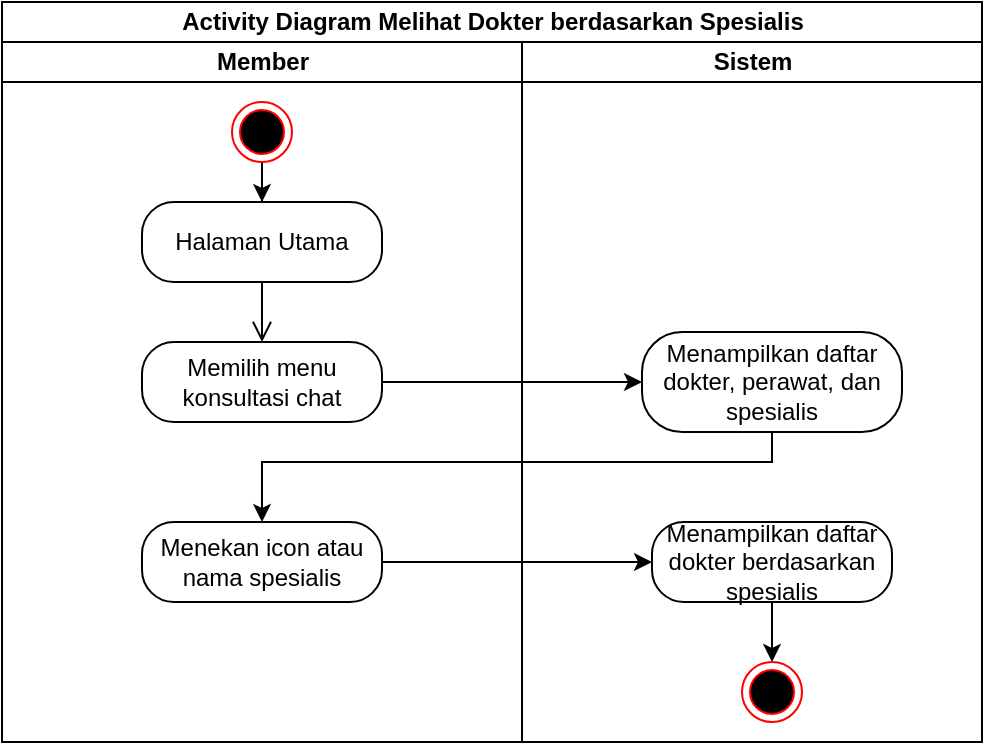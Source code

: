 <mxfile version="21.5.0" type="device">
  <diagram name="Halaman-1" id="MfYiTMshMia7dddQvLsD">
    <mxGraphModel dx="989" dy="503" grid="1" gridSize="10" guides="1" tooltips="1" connect="1" arrows="1" fold="1" page="1" pageScale="1" pageWidth="827" pageHeight="1169" math="0" shadow="0">
      <root>
        <mxCell id="0" />
        <mxCell id="1" parent="0" />
        <mxCell id="nRK3xLtQ6KZJVQRTyTja-11" value="Activity Diagram Melihat Dokter berdasarkan Spesialis" style="swimlane;childLayout=stackLayout;resizeParent=1;resizeParentMax=0;startSize=20;html=1;" vertex="1" parent="1">
          <mxGeometry x="230.0" y="140" width="490" height="370" as="geometry" />
        </mxCell>
        <mxCell id="nRK3xLtQ6KZJVQRTyTja-12" value="Member" style="swimlane;startSize=20;html=1;" vertex="1" parent="nRK3xLtQ6KZJVQRTyTja-11">
          <mxGeometry y="20" width="260" height="350" as="geometry" />
        </mxCell>
        <mxCell id="nRK3xLtQ6KZJVQRTyTja-18" value="" style="edgeStyle=orthogonalEdgeStyle;rounded=0;orthogonalLoop=1;jettySize=auto;html=1;" edge="1" parent="nRK3xLtQ6KZJVQRTyTja-12" source="nRK3xLtQ6KZJVQRTyTja-15" target="nRK3xLtQ6KZJVQRTyTja-16">
          <mxGeometry relative="1" as="geometry" />
        </mxCell>
        <mxCell id="nRK3xLtQ6KZJVQRTyTja-15" value="" style="ellipse;html=1;shape=endState;fillColor=#000000;strokeColor=#ff0000;" vertex="1" parent="nRK3xLtQ6KZJVQRTyTja-12">
          <mxGeometry x="115.0" y="30" width="30" height="30" as="geometry" />
        </mxCell>
        <mxCell id="nRK3xLtQ6KZJVQRTyTja-16" value="Halaman Utama" style="rounded=1;whiteSpace=wrap;html=1;arcSize=40;fontColor=#000000;fillColor=default;strokeColor=default;" vertex="1" parent="nRK3xLtQ6KZJVQRTyTja-12">
          <mxGeometry x="70.0" y="80" width="120" height="40" as="geometry" />
        </mxCell>
        <mxCell id="nRK3xLtQ6KZJVQRTyTja-17" value="" style="edgeStyle=orthogonalEdgeStyle;html=1;verticalAlign=bottom;endArrow=open;endSize=8;strokeColor=default;rounded=0;" edge="1" source="nRK3xLtQ6KZJVQRTyTja-16" parent="nRK3xLtQ6KZJVQRTyTja-12">
          <mxGeometry relative="1" as="geometry">
            <mxPoint x="130.0" y="150" as="targetPoint" />
          </mxGeometry>
        </mxCell>
        <mxCell id="nRK3xLtQ6KZJVQRTyTja-19" value="Memilih menu konsultasi chat" style="rounded=1;whiteSpace=wrap;html=1;arcSize=40;fontColor=#000000;fillColor=default;strokeColor=default;" vertex="1" parent="nRK3xLtQ6KZJVQRTyTja-12">
          <mxGeometry x="70.0" y="150" width="120" height="40" as="geometry" />
        </mxCell>
        <mxCell id="nRK3xLtQ6KZJVQRTyTja-23" value="Menekan icon atau nama spesialis" style="rounded=1;whiteSpace=wrap;html=1;arcSize=40;fontColor=#000000;fillColor=default;strokeColor=default;" vertex="1" parent="nRK3xLtQ6KZJVQRTyTja-12">
          <mxGeometry x="70.0" y="240" width="120" height="40" as="geometry" />
        </mxCell>
        <mxCell id="nRK3xLtQ6KZJVQRTyTja-13" value="Sistem" style="swimlane;startSize=20;html=1;" vertex="1" parent="nRK3xLtQ6KZJVQRTyTja-11">
          <mxGeometry x="260" y="20" width="230" height="350" as="geometry" />
        </mxCell>
        <mxCell id="nRK3xLtQ6KZJVQRTyTja-20" value="Menampilkan daftar dokter, perawat, dan spesialis" style="rounded=1;whiteSpace=wrap;html=1;arcSize=40;fontColor=#000000;fillColor=default;strokeColor=default;" vertex="1" parent="nRK3xLtQ6KZJVQRTyTja-13">
          <mxGeometry x="60" y="145" width="130" height="50" as="geometry" />
        </mxCell>
        <mxCell id="nRK3xLtQ6KZJVQRTyTja-28" style="edgeStyle=orthogonalEdgeStyle;rounded=0;orthogonalLoop=1;jettySize=auto;html=1;entryX=0.5;entryY=0;entryDx=0;entryDy=0;" edge="1" parent="nRK3xLtQ6KZJVQRTyTja-13" source="nRK3xLtQ6KZJVQRTyTja-25" target="nRK3xLtQ6KZJVQRTyTja-27">
          <mxGeometry relative="1" as="geometry" />
        </mxCell>
        <mxCell id="nRK3xLtQ6KZJVQRTyTja-25" value="Menampilkan daftar dokter berdasarkan spesialis" style="rounded=1;whiteSpace=wrap;html=1;arcSize=40;fontColor=#000000;fillColor=default;strokeColor=default;" vertex="1" parent="nRK3xLtQ6KZJVQRTyTja-13">
          <mxGeometry x="65.0" y="240" width="120" height="40" as="geometry" />
        </mxCell>
        <mxCell id="nRK3xLtQ6KZJVQRTyTja-27" value="" style="ellipse;html=1;shape=endState;fillColor=#000000;strokeColor=#ff0000;" vertex="1" parent="nRK3xLtQ6KZJVQRTyTja-13">
          <mxGeometry x="110.0" y="310" width="30" height="30" as="geometry" />
        </mxCell>
        <mxCell id="nRK3xLtQ6KZJVQRTyTja-21" style="edgeStyle=orthogonalEdgeStyle;rounded=0;orthogonalLoop=1;jettySize=auto;html=1;" edge="1" parent="nRK3xLtQ6KZJVQRTyTja-11" source="nRK3xLtQ6KZJVQRTyTja-19">
          <mxGeometry relative="1" as="geometry">
            <mxPoint x="320.0" y="190" as="targetPoint" />
          </mxGeometry>
        </mxCell>
        <mxCell id="nRK3xLtQ6KZJVQRTyTja-24" style="edgeStyle=orthogonalEdgeStyle;rounded=0;orthogonalLoop=1;jettySize=auto;html=1;" edge="1" parent="nRK3xLtQ6KZJVQRTyTja-11" source="nRK3xLtQ6KZJVQRTyTja-20" target="nRK3xLtQ6KZJVQRTyTja-23">
          <mxGeometry relative="1" as="geometry">
            <Array as="points">
              <mxPoint x="385" y="230" />
              <mxPoint x="130" y="230" />
            </Array>
          </mxGeometry>
        </mxCell>
        <mxCell id="nRK3xLtQ6KZJVQRTyTja-26" style="edgeStyle=orthogonalEdgeStyle;rounded=0;orthogonalLoop=1;jettySize=auto;html=1;" edge="1" parent="nRK3xLtQ6KZJVQRTyTja-11" source="nRK3xLtQ6KZJVQRTyTja-23" target="nRK3xLtQ6KZJVQRTyTja-25">
          <mxGeometry relative="1" as="geometry" />
        </mxCell>
      </root>
    </mxGraphModel>
  </diagram>
</mxfile>
